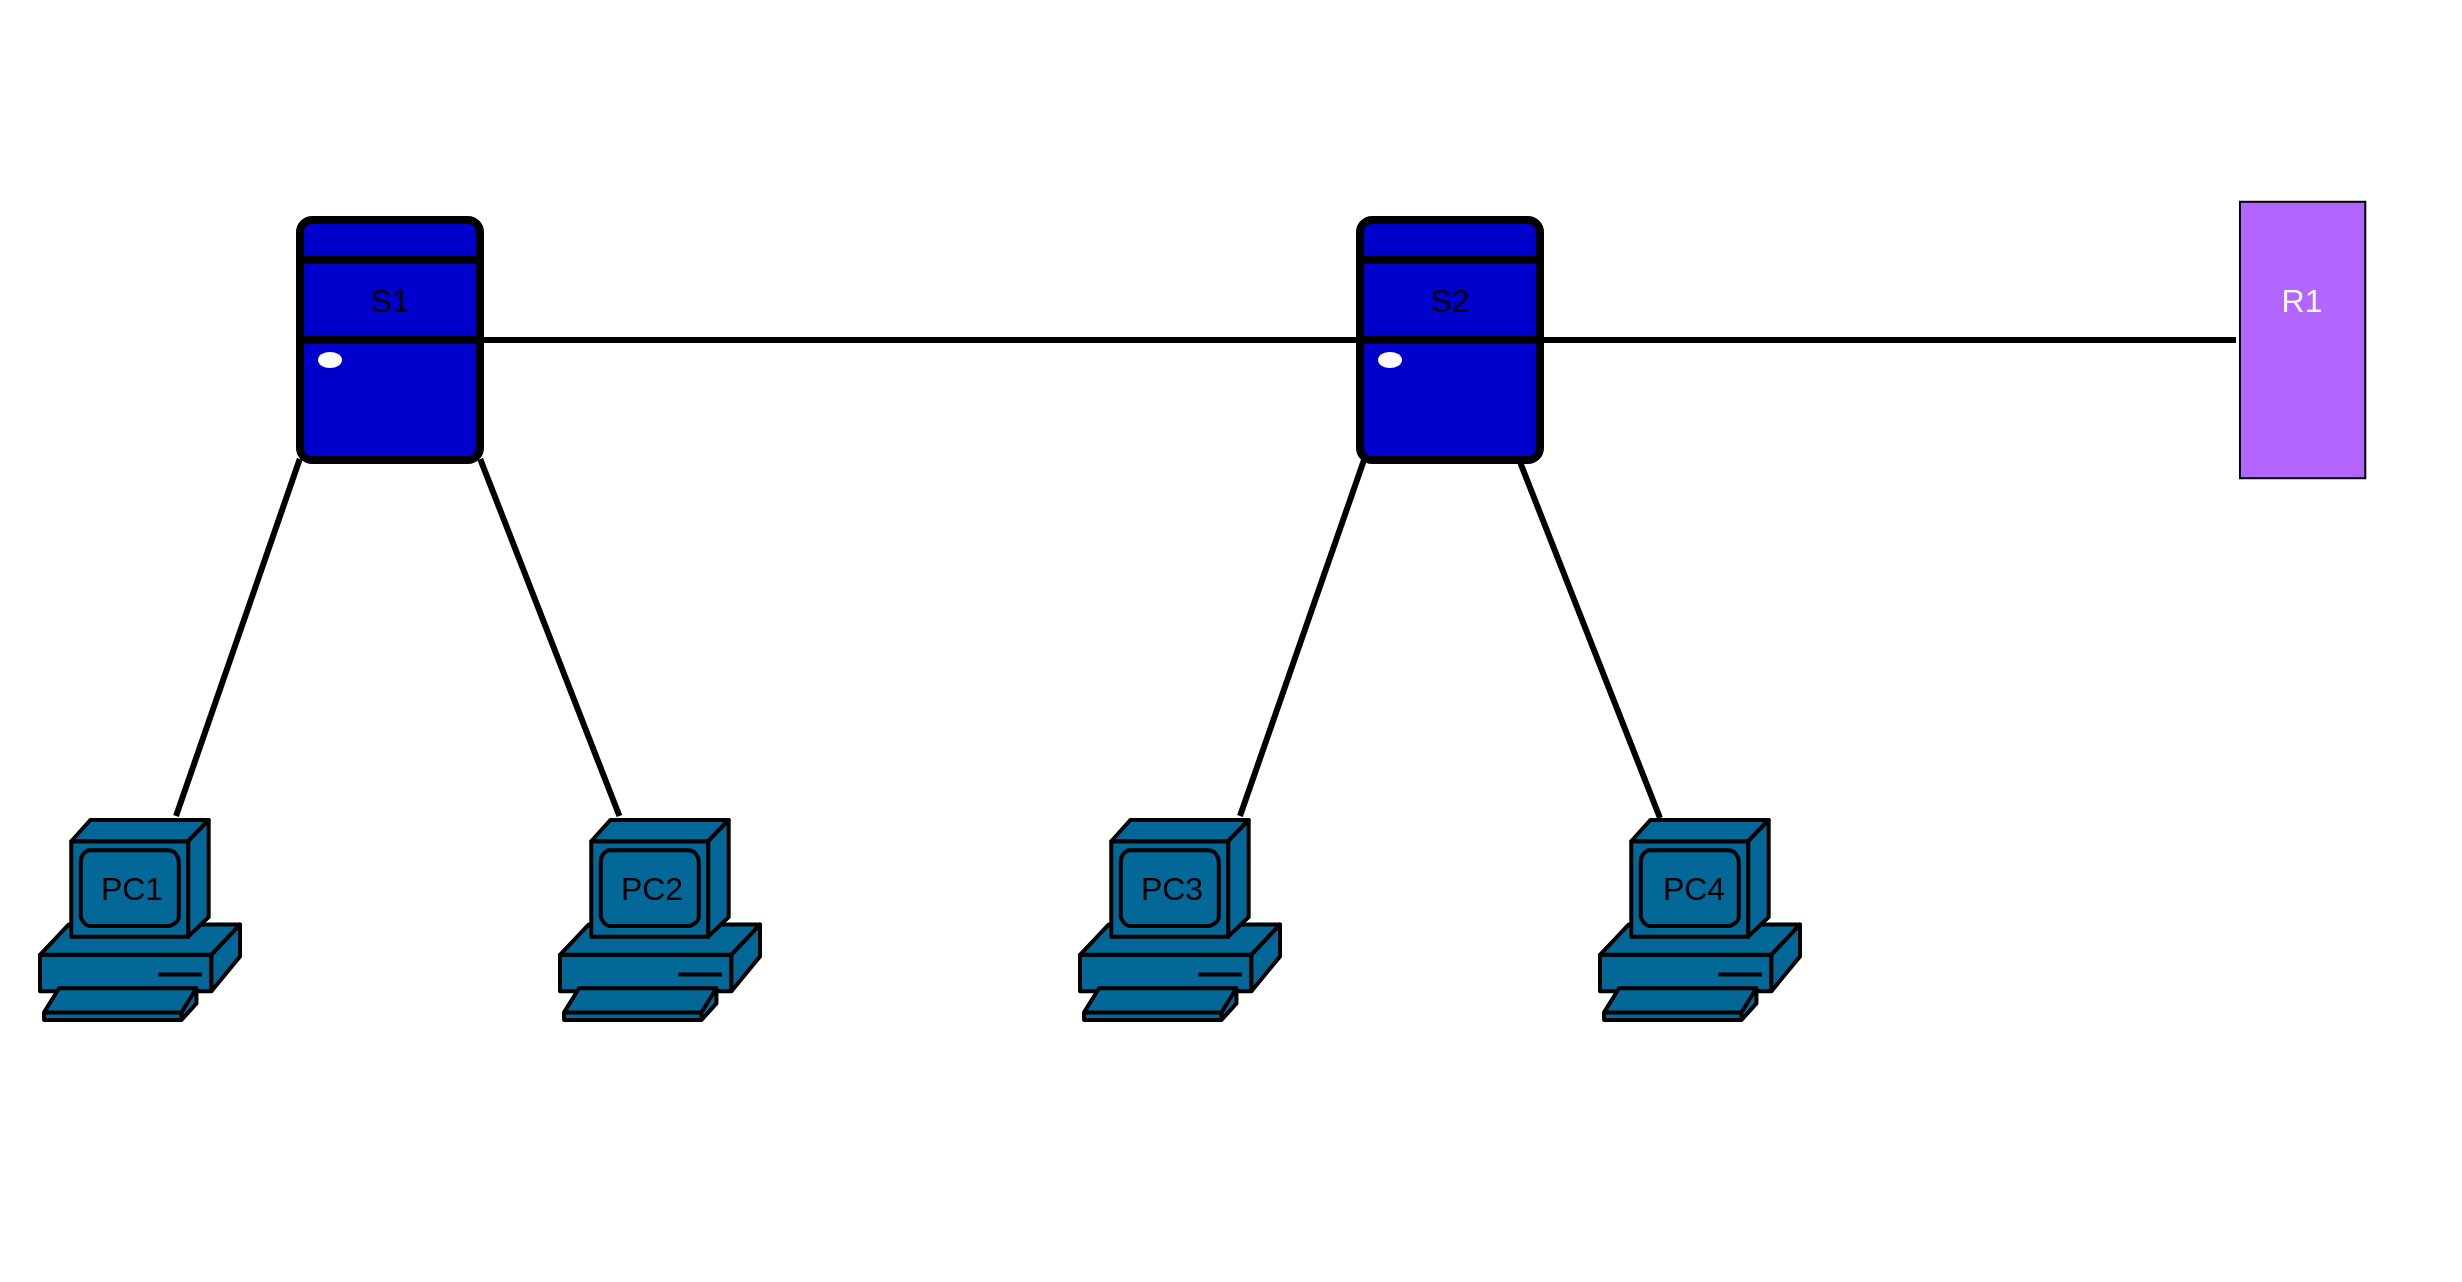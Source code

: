 <mxfile version="28.0.6">
  <diagram name="Page-1" id="68h4ZSS9jFq-mOfBSY2c">
    <mxGraphModel dx="2276" dy="840" grid="1" gridSize="10" guides="1" tooltips="1" connect="1" arrows="1" fold="1" page="1" pageScale="1" pageWidth="850" pageHeight="1100" math="0" shadow="0">
      <root>
        <mxCell id="0" />
        <mxCell id="1" parent="0" />
        <mxCell id="il97530B5hTjiGjfRUbK-1" value="" style="rounded=0;whiteSpace=wrap;html=1;fillColor=#FFFFFF;strokeColor=none;strokeWidth=2;" vertex="1" parent="1">
          <mxGeometry x="-240" y="120" width="1230" height="640" as="geometry" />
        </mxCell>
        <mxCell id="il97530B5hTjiGjfRUbK-2" value="" style="shape=mxgraph.cisco.computers_and_peripherals.pc;html=1;pointerEvents=1;dashed=0;fillColor=#036897;strokeColor=#000000;strokeWidth=2;verticalLabelPosition=bottom;verticalAlign=top;align=center;outlineConnect=0;perimeterSpacing=2;" vertex="1" parent="1">
          <mxGeometry x="-220" y="530" width="100" height="100" as="geometry" />
        </mxCell>
        <mxCell id="il97530B5hTjiGjfRUbK-4" value="" style="shape=mxgraph.cisco.computers_and_peripherals.pc;html=1;pointerEvents=1;dashed=0;fillColor=#036897;strokeColor=#000000;strokeWidth=2;verticalLabelPosition=bottom;verticalAlign=top;align=center;outlineConnect=0;perimeterSpacing=2;" vertex="1" parent="1">
          <mxGeometry x="40" y="530" width="100" height="100" as="geometry" />
        </mxCell>
        <mxCell id="il97530B5hTjiGjfRUbK-5" value="" style="shape=mxgraph.cisco.computers_and_peripherals.pc;html=1;pointerEvents=1;dashed=0;fillColor=#036897;strokeColor=#000000;strokeWidth=2;verticalLabelPosition=bottom;verticalAlign=top;align=center;outlineConnect=0;perimeterSpacing=2;" vertex="1" parent="1">
          <mxGeometry x="300" y="530" width="100" height="100" as="geometry" />
        </mxCell>
        <mxCell id="il97530B5hTjiGjfRUbK-6" value="" style="shape=mxgraph.cisco.computers_and_peripherals.pc;html=1;pointerEvents=1;dashed=0;fillColor=#036897;strokeColor=#000000;strokeWidth=2;verticalLabelPosition=bottom;verticalAlign=top;align=center;outlineConnect=0;perimeterSpacing=2;" vertex="1" parent="1">
          <mxGeometry x="560" y="530" width="100" height="100" as="geometry" />
        </mxCell>
        <mxCell id="il97530B5hTjiGjfRUbK-7" value="" style="fontColor=#0066CC;verticalAlign=top;verticalLabelPosition=bottom;labelPosition=center;align=center;html=1;outlineConnect=0;fillColor=#0000CC;strokeColor=#000000;gradientColor=none;gradientDirection=north;strokeWidth=2;shape=mxgraph.networks.desktop_pc;perimeterSpacing=2;" vertex="1" parent="1">
          <mxGeometry x="-90" y="230" width="90" height="120" as="geometry" />
        </mxCell>
        <mxCell id="il97530B5hTjiGjfRUbK-8" value="" style="fontColor=#0066CC;verticalAlign=top;verticalLabelPosition=bottom;labelPosition=center;align=center;html=1;outlineConnect=0;fillColor=#0000CC;strokeColor=#000000;gradientColor=none;gradientDirection=north;strokeWidth=2;shape=mxgraph.networks.desktop_pc;perimeterSpacing=2;" vertex="1" parent="1">
          <mxGeometry x="440" y="230" width="90" height="120" as="geometry" />
        </mxCell>
        <mxCell id="il97530B5hTjiGjfRUbK-11" value="" style="endArrow=none;html=1;rounded=0;strokeColor=#000000;entryX=0.02;entryY=0.98;entryDx=0;entryDy=0;entryPerimeter=0;strokeWidth=3;" edge="1" parent="1" source="il97530B5hTjiGjfRUbK-2" target="il97530B5hTjiGjfRUbK-7">
          <mxGeometry width="50" height="50" relative="1" as="geometry">
            <mxPoint x="-50" y="470" as="sourcePoint" />
            <mxPoint y="420" as="targetPoint" />
          </mxGeometry>
        </mxCell>
        <mxCell id="il97530B5hTjiGjfRUbK-12" value="" style="endArrow=none;html=1;rounded=0;strokeColor=#000000;entryX=0.98;entryY=0.98;entryDx=0;entryDy=0;entryPerimeter=0;strokeWidth=3;" edge="1" parent="1" source="il97530B5hTjiGjfRUbK-4" target="il97530B5hTjiGjfRUbK-7">
          <mxGeometry width="50" height="50" relative="1" as="geometry">
            <mxPoint x="30" y="628" as="sourcePoint" />
            <mxPoint x="92" y="450" as="targetPoint" />
          </mxGeometry>
        </mxCell>
        <mxCell id="il97530B5hTjiGjfRUbK-13" value="" style="endArrow=none;html=1;rounded=0;strokeColor=#000000;entryX=0.98;entryY=0.98;entryDx=0;entryDy=0;entryPerimeter=0;strokeWidth=3;" edge="1" parent="1">
          <mxGeometry width="50" height="50" relative="1" as="geometry">
            <mxPoint x="590" y="529" as="sourcePoint" />
            <mxPoint x="520" y="351" as="targetPoint" />
          </mxGeometry>
        </mxCell>
        <mxCell id="il97530B5hTjiGjfRUbK-14" value="" style="endArrow=none;html=1;rounded=0;strokeColor=#000000;entryX=0.02;entryY=0.98;entryDx=0;entryDy=0;entryPerimeter=0;strokeWidth=3;" edge="1" parent="1">
          <mxGeometry width="50" height="50" relative="1" as="geometry">
            <mxPoint x="380" y="528" as="sourcePoint" />
            <mxPoint x="442" y="350" as="targetPoint" />
          </mxGeometry>
        </mxCell>
        <mxCell id="il97530B5hTjiGjfRUbK-15" value="" style="endArrow=none;html=1;rounded=0;strokeColor=#000000;entryX=0;entryY=0.5;entryDx=0;entryDy=0;entryPerimeter=0;strokeWidth=3;exitX=1;exitY=0.5;exitDx=0;exitDy=0;exitPerimeter=0;" edge="1" parent="1" source="il97530B5hTjiGjfRUbK-7" target="il97530B5hTjiGjfRUbK-8">
          <mxGeometry width="50" height="50" relative="1" as="geometry">
            <mxPoint x="190" y="478" as="sourcePoint" />
            <mxPoint x="252" y="300" as="targetPoint" />
          </mxGeometry>
        </mxCell>
        <mxCell id="il97530B5hTjiGjfRUbK-16" value="" style="endArrow=none;html=1;rounded=0;strokeColor=#000000;entryX=0;entryY=0.5;entryDx=0;entryDy=0;strokeWidth=3;" edge="1" parent="1" source="il97530B5hTjiGjfRUbK-8">
          <mxGeometry width="50" height="50" relative="1" as="geometry">
            <mxPoint x="610" y="280" as="sourcePoint" />
            <mxPoint x="878.0" y="290" as="targetPoint" />
          </mxGeometry>
        </mxCell>
        <mxCell id="il97530B5hTjiGjfRUbK-17" value="&lt;font style=&quot;font-size: 16px;&quot;&gt;PC1&lt;/font&gt;" style="text;html=1;align=center;verticalAlign=middle;whiteSpace=wrap;rounded=0;" vertex="1" parent="1">
          <mxGeometry x="-214" y="544" width="80" height="40" as="geometry" />
        </mxCell>
        <mxCell id="il97530B5hTjiGjfRUbK-18" value="&lt;font style=&quot;font-size: 16px;&quot;&gt;PC2&lt;/font&gt;" style="text;html=1;align=center;verticalAlign=middle;whiteSpace=wrap;rounded=0;" vertex="1" parent="1">
          <mxGeometry x="46" y="544" width="80" height="40" as="geometry" />
        </mxCell>
        <mxCell id="il97530B5hTjiGjfRUbK-19" value="&lt;font style=&quot;font-size: 16px;&quot;&gt;PC3&lt;/font&gt;" style="text;html=1;align=center;verticalAlign=middle;whiteSpace=wrap;rounded=0;" vertex="1" parent="1">
          <mxGeometry x="306" y="544" width="80" height="40" as="geometry" />
        </mxCell>
        <mxCell id="il97530B5hTjiGjfRUbK-20" value="&lt;font style=&quot;font-size: 16px;&quot;&gt;PC4&lt;/font&gt;" style="text;html=1;align=center;verticalAlign=middle;whiteSpace=wrap;rounded=0;" vertex="1" parent="1">
          <mxGeometry x="567" y="544" width="80" height="40" as="geometry" />
        </mxCell>
        <mxCell id="il97530B5hTjiGjfRUbK-21" value="&lt;font style=&quot;font-size: 16px;&quot;&gt;S1&lt;/font&gt;" style="text;html=1;align=center;verticalAlign=middle;whiteSpace=wrap;rounded=0;" vertex="1" parent="1">
          <mxGeometry x="-85" y="250" width="80" height="40" as="geometry" />
        </mxCell>
        <mxCell id="il97530B5hTjiGjfRUbK-22" value="&lt;span style=&quot;font-size: 16px;&quot;&gt;S2&lt;/span&gt;" style="text;html=1;align=center;verticalAlign=middle;whiteSpace=wrap;rounded=0;" vertex="1" parent="1">
          <mxGeometry x="445" y="250" width="80" height="40" as="geometry" />
        </mxCell>
        <mxCell id="il97530B5hTjiGjfRUbK-24" value="" style="shape=mxgraph.networks2.icon;aspect=fixed;fillColor=#B266FF;strokeColor=#000000;gradientColor=none;network2IconShadow=1;network2bgFillColor=none;network2Icon=mxgraph.networks2.desktop_pc;network2IconXOffset=-0.003;network2IconYOffset=0.0;network2IconW=0.453;network2IconH=1.0;" vertex="1" parent="1">
          <mxGeometry x="880" y="220.89" width="62.65" height="138.23" as="geometry" />
        </mxCell>
        <mxCell id="il97530B5hTjiGjfRUbK-23" value="&lt;font style=&quot;font-size: 16px; color: rgb(255, 255, 255);&quot;&gt;R1&lt;/font&gt;" style="text;html=1;align=center;verticalAlign=middle;whiteSpace=wrap;rounded=0;" vertex="1" parent="1">
          <mxGeometry x="871.32" y="250" width="80" height="40" as="geometry" />
        </mxCell>
      </root>
    </mxGraphModel>
  </diagram>
</mxfile>
